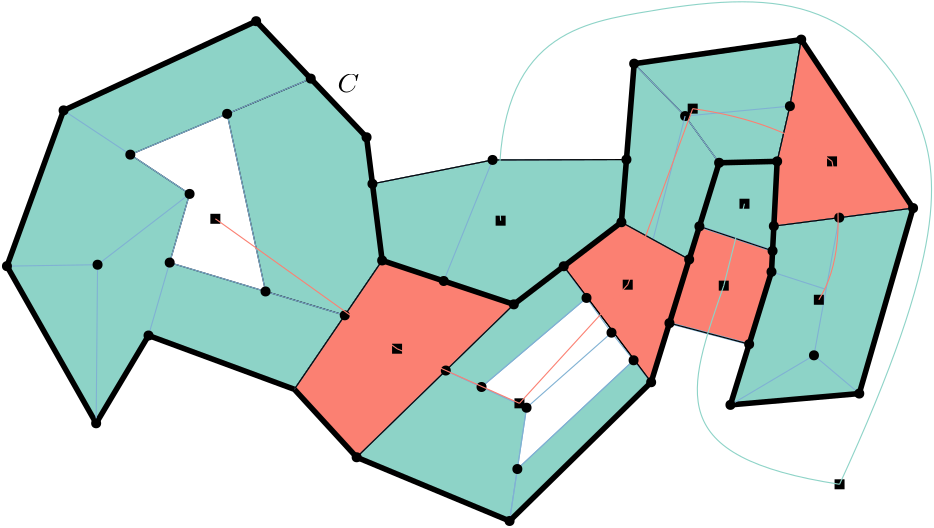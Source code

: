 <?xml version="1.0"?>
<!DOCTYPE ipe SYSTEM "ipe.dtd">
<ipe version="70206" creator="Ipe 7.2.7">
<info created="D:20180928141635" modified="D:20180928144244"/>
<preamble></preamble>
<ipestyle name="basic">
<symbol name="arrow/arc(spx)">
<path stroke="sym-stroke" fill="sym-stroke" pen="sym-pen">
0 0 m
-1 0.333 l
-1 -0.333 l
h
</path>
</symbol>
<symbol name="arrow/farc(spx)">
<path stroke="sym-stroke" fill="white" pen="sym-pen">
0 0 m
-1 0.333 l
-1 -0.333 l
h
</path>
</symbol>
<symbol name="arrow/ptarc(spx)">
<path stroke="sym-stroke" fill="sym-stroke" pen="sym-pen">
0 0 m
-1 0.333 l
-0.8 0 l
-1 -0.333 l
h
</path>
</symbol>
<symbol name="arrow/fptarc(spx)">
<path stroke="sym-stroke" fill="white" pen="sym-pen">
0 0 m
-1 0.333 l
-0.8 0 l
-1 -0.333 l
h
</path>
</symbol>
<symbol name="mark/circle(sx)" transformations="translations">
<path fill="sym-stroke">
0.6 0 0 0.6 0 0 e
0.4 0 0 0.4 0 0 e
</path>
</symbol>
<symbol name="mark/disk(sx)" transformations="translations">
<path fill="sym-stroke">
0.6 0 0 0.6 0 0 e
</path>
</symbol>
<symbol name="mark/fdisk(sfx)" transformations="translations">
<group>
<path fill="sym-fill">
0.5 0 0 0.5 0 0 e
</path>
<path fill="sym-stroke" fillrule="eofill">
0.6 0 0 0.6 0 0 e
0.4 0 0 0.4 0 0 e
</path>
</group>
</symbol>
<symbol name="mark/box(sx)" transformations="translations">
<path fill="sym-stroke" fillrule="eofill">
-0.6 -0.6 m
0.6 -0.6 l
0.6 0.6 l
-0.6 0.6 l
h
-0.4 -0.4 m
0.4 -0.4 l
0.4 0.4 l
-0.4 0.4 l
h
</path>
</symbol>
<symbol name="mark/square(sx)" transformations="translations">
<path fill="sym-stroke">
-0.6 -0.6 m
0.6 -0.6 l
0.6 0.6 l
-0.6 0.6 l
h
</path>
</symbol>
<symbol name="mark/fsquare(sfx)" transformations="translations">
<group>
<path fill="sym-fill">
-0.5 -0.5 m
0.5 -0.5 l
0.5 0.5 l
-0.5 0.5 l
h
</path>
<path fill="sym-stroke" fillrule="eofill">
-0.6 -0.6 m
0.6 -0.6 l
0.6 0.6 l
-0.6 0.6 l
h
-0.4 -0.4 m
0.4 -0.4 l
0.4 0.4 l
-0.4 0.4 l
h
</path>
</group>
</symbol>
<symbol name="mark/cross(sx)" transformations="translations">
<group>
<path fill="sym-stroke">
-0.43 -0.57 m
0.57 0.43 l
0.43 0.57 l
-0.57 -0.43 l
h
</path>
<path fill="sym-stroke">
-0.43 0.57 m
0.57 -0.43 l
0.43 -0.57 l
-0.57 0.43 l
h
</path>
</group>
</symbol>
<symbol name="arrow/fnormal(spx)">
<path stroke="sym-stroke" fill="white" pen="sym-pen">
0 0 m
-1 0.333 l
-1 -0.333 l
h
</path>
</symbol>
<symbol name="arrow/pointed(spx)">
<path stroke="sym-stroke" fill="sym-stroke" pen="sym-pen">
0 0 m
-1 0.333 l
-0.8 0 l
-1 -0.333 l
h
</path>
</symbol>
<symbol name="arrow/fpointed(spx)">
<path stroke="sym-stroke" fill="white" pen="sym-pen">
0 0 m
-1 0.333 l
-0.8 0 l
-1 -0.333 l
h
</path>
</symbol>
<symbol name="arrow/linear(spx)">
<path stroke="sym-stroke" pen="sym-pen">
-1 0.333 m
0 0 l
-1 -0.333 l
</path>
</symbol>
<symbol name="arrow/fdouble(spx)">
<path stroke="sym-stroke" fill="white" pen="sym-pen">
0 0 m
-1 0.333 l
-1 -0.333 l
h
-1 0 m
-2 0.333 l
-2 -0.333 l
h
</path>
</symbol>
<symbol name="arrow/double(spx)">
<path stroke="sym-stroke" fill="sym-stroke" pen="sym-pen">
0 0 m
-1 0.333 l
-1 -0.333 l
h
-1 0 m
-2 0.333 l
-2 -0.333 l
h
</path>
</symbol>
<pen name="heavier" value="0.8"/>
<pen name="fat" value="1.2"/>
<pen name="ultrafat" value="2"/>
<symbolsize name="large" value="5"/>
<symbolsize name="small" value="2"/>
<symbolsize name="tiny" value="1.1"/>
<arrowsize name="large" value="10"/>
<arrowsize name="small" value="5"/>
<arrowsize name="tiny" value="3"/>
<color name="red" value="1 0 0"/>
<color name="green" value="0 1 0"/>
<color name="blue" value="0 0 1"/>
<color name="yellow" value="1 1 0"/>
<color name="orange" value="1 0.647 0"/>
<color name="gold" value="1 0.843 0"/>
<color name="purple" value="0.627 0.125 0.941"/>
<color name="gray" value="0.745"/>
<color name="brown" value="0.647 0.165 0.165"/>
<color name="navy" value="0 0 0.502"/>
<color name="pink" value="1 0.753 0.796"/>
<color name="seagreen" value="0.18 0.545 0.341"/>
<color name="turquoise" value="0.251 0.878 0.816"/>
<color name="violet" value="0.933 0.51 0.933"/>
<color name="darkblue" value="0 0 0.545"/>
<color name="darkcyan" value="0 0.545 0.545"/>
<color name="darkgray" value="0.663"/>
<color name="darkgreen" value="0 0.392 0"/>
<color name="darkmagenta" value="0.545 0 0.545"/>
<color name="darkorange" value="1 0.549 0"/>
<color name="darkred" value="0.545 0 0"/>
<color name="lightblue" value="0.678 0.847 0.902"/>
<color name="lightcyan" value="0.878 1 1"/>
<color name="lightgray" value="0.827"/>
<color name="lightgreen" value="0.565 0.933 0.565"/>
<color name="lightyellow" value="1 1 0.878"/>
<dashstyle name="dashed" value="[4] 0"/>
<dashstyle name="dotted" value="[1 3] 0"/>
<dashstyle name="dash dotted" value="[4 2 1 2] 0"/>
<dashstyle name="dash dot dotted" value="[4 2 1 2 1 2] 0"/>
<textsize name="large" value="\large"/>
<textsize name="small" value="\small"/>
<textsize name="tiny" value="\tiny"/>
<textsize name="Large" value="\Large"/>
<textsize name="LARGE" value="\LARGE"/>
<textsize name="huge" value="\huge"/>
<textsize name="Huge" value="\Huge"/>
<textsize name="footnote" value="\footnotesize"/>
<textstyle name="center" begin="\begin{center}" end="\end{center}"/>
<textstyle name="itemize" begin="\begin{itemize}" end="\end{itemize}"/>
<textstyle name="item" begin="\begin{itemize}\item{}" end="\end{itemize}"/>
<gridsize name="4 pts" value="4"/>
<gridsize name="8 pts (~3 mm)" value="8"/>
<gridsize name="16 pts (~6 mm)" value="16"/>
<gridsize name="32 pts (~12 mm)" value="32"/>
<gridsize name="10 pts (~3.5 mm)" value="10"/>
<gridsize name="20 pts (~7 mm)" value="20"/>
<gridsize name="14 pts (~5 mm)" value="14"/>
<gridsize name="28 pts (~10 mm)" value="28"/>
<gridsize name="56 pts (~20 mm)" value="56"/>
<anglesize name="90 deg" value="90"/>
<anglesize name="60 deg" value="60"/>
<anglesize name="45 deg" value="45"/>
<anglesize name="30 deg" value="30"/>
<anglesize name="22.5 deg" value="22.5"/>
<opacity name="10%" value="0.1"/>
<opacity name="30%" value="0.3"/>
<opacity name="50%" value="0.5"/>
<opacity name="75%" value="0.75"/>
<tiling name="falling" angle="-60" step="4" width="1"/>
<tiling name="rising" angle="30" step="4" width="1"/>
</ipestyle>
<ipestyle name="brew">
<color name="brew1" value="0.941 0.973 1"/>
<color name="brew1" value="0.552 0.827 0.78"/>
<color name="brew2" value="1 1 0.701"/>
<color name="brew3" value="0.745 0.729 0.854"/>
<color name="brew4" value="0.984 0.501 0.447"/>
<color name="brew5" value="0.501 0.694 0.827"/>
<color name="brew6" value="0.992 0.705 0.384"/>
<color name="brew7" value="0.701 0.87 0.411"/>
<color name="brew8" value="0.988 0.803 0.898"/>
</ipestyle>
<page>
<layer name="alpha"/>
<layer name="C"/>
<view layers="alpha C" active="alpha"/>
<view layers="C" active="C"/>
<path layer="alpha" stroke="brew5" fill="brew1">
294.015 593.921 m
261.923 562.696 l
316.971 539.76 l
319.776 558.465 l
323.087 580.536 l
h
</path>
<path stroke="brew5" fill="brew1">
392.406 668.714 m
385.315 645.815 l
411.651 637 l
412.109 645.917 l
413.304 669.224 l
h
</path>
<path stroke="brew5" fill="brew1">
336.47 631.458 m
318.5 617.744 l
294.015 593.921 l
306.877 587.999 l
344.668 620.062 l
h
</path>
<path stroke="brew5" fill="brew1">
361.622 597.609 m
319.776 558.465 l
316.971 539.76 l
367.941 589.71 l
h
</path>
<path stroke="brew5" fill="brew1">
412.109 645.917 m
411.265 629.467 l
403.226 603.41 l
396.484 581.555 l
442.867 585.633 l
462.235 652.404 l
h
</path>
<path stroke="brew5" fill="brew1">
361.824 704.393 m
357.237 647.307 l
381.631 633.919 l
392.406 668.714 l
380.173 685.534 l
h
</path>
<path stroke="black" fill="brew1">
361.824 704.393 m
380.173 685.534 l
392.406 668.714 l
413.304 669.224 l
417.891 689.102 l
421.969 713.058 l
h
</path>
<path stroke="black" fill="brew1">
215.287 686.326 m
229.117 622.391 l
257.646 613.802 l
271.098 633.545 l
293.265 626.156 l
318.5 617.744 l
336.47 631.458 l
357.237 647.307 l
359.05 669.874 l
310.854 669.733 l
267.609 661.137 l
265.491 677.889 l
245.395 699.015 l
h
</path>
<path stroke="black" fill="brew1">
239.496 587.162 m
257.646 613.802 l
194.609 632.78 l
201.778 657.501 l
180.445 671.643 l
215.287 686.326 l
245.395 699.015 l
225.734 719.684 l
156.415 687.573 l
136.027 631.506 l
168.138 574.929 l
186.997 606.531 l
h
</path>
<path stroke="black" fill="brew4">
413.304 669.224 m
412.109 645.917 l
435.648 648.963 l
462.235 652.404 l
421.969 713.058 l
417.891 689.102 l
h
</path>
<path stroke="black" fill="brew4">
385.315 645.815 m
411.651 637 l
411.265 629.467 l
403.226 603.41 l
374.529 610.986 l
h
</path>
<path stroke="black" fill="brew4">
336.47 631.458 m
367.941 589.71 l
381.631 633.919 l
357.237 647.307 l
h
</path>
<path stroke="black" fill="brew4">
271.098 633.545 m
239.496 587.162 l
261.923 562.696 l
318.5 617.744 l
h
</path>
<path layer="C" stroke="black" pen="ultrafat" join="1">
168.138 574.929 m
136.027 631.506 l
156.415 687.573 l
225.734 719.684 l
265.491 677.889 l
271.098 633.545 l
318.5 617.744 l
357.237 647.307 l
361.824 704.393 l
421.969 713.058 l
462.235 652.404 l
442.867 585.633 l
396.484 581.555 l
411.265 629.467 l
413.304 669.224 l
392.406 668.714 l
367.941 589.71 l
316.971 539.76 l
261.923 562.696 l
239.496 587.162 l
186.997 606.531 l
168.138 574.929 l
</path>
<path layer="alpha" stroke="brew5">
156.415 687.573 m
201.778 657.501 l
</path>
<path stroke="brew5">
201.778 657.501 m
186.997 606.531 l
</path>
<path stroke="brew5">
201.778 657.501 m
168.648 632.016 l
136.027 631.506 l
</path>
<path stroke="brew5">
239.496 587.162 m
271.098 633.545 l
</path>
<path stroke="brew5">
261.923 562.696 m
318.5 617.744 l
</path>
<path stroke="brew5">
168.648 632.016 m
168.138 574.929 l
</path>
<path stroke="brew5">
180.445 671.643 m
245.395 699.015 l
</path>
<path stroke="brew5">
194.609 632.78 m
257.646 613.802 l
</path>
<path stroke="brew5">
215.287 686.326 m
229.117 622.391 l
</path>
<path stroke="brew5">
294.015 593.921 m
323.087 580.536 l
</path>
<path stroke="brew5">
323.087 580.536 m
353.669 607.55 l
</path>
<path stroke="brew5">
353.669 607.55 m
336.47 631.458 l
</path>
<path stroke="brew5">
323.087 580.536 m
316.971 539.76 l
</path>
<path stroke="brew5">
353.669 607.55 m
367.941 589.71 l
</path>
<path stroke="brew5">
267.609 661.137 m
310.854 669.733 l
</path>
<path stroke="brew5">
310.854 669.733 m
359.05 669.874 l
</path>
<path stroke="brew5">
357.237 647.307 m
381.631 633.919 l
</path>
<path stroke="brew5">
380.173 685.534 m
417.891 689.102 l
</path>
<path stroke="brew5">
417.891 689.102 m
421.969 713.058 l
</path>
<path stroke="brew5">
380.173 685.534 m
361.824 704.393 l
</path>
<path stroke="brew5">
380.173 685.534 m
392.406 668.714 l
</path>
<path stroke="brew5">
417.891 689.102 m
413.304 669.224 l
</path>
<path stroke="brew5">
462.235 652.404 m
412.109 645.917 l
</path>
<path stroke="brew5">
435.648 648.963 m
426.556 599.395 l
</path>
<path stroke="brew5">
411.265 629.467 m
430.908 623.122 l
</path>
<path stroke="brew5">
426.556 599.395 m
396.484 581.555 l
</path>
<path stroke="brew5">
426.556 599.395 m
442.867 585.633 l
</path>
<path stroke="brew5">
310.854 669.733 m
293.265 626.156 l
</path>
<path stroke="brew5" pen="heavier">
374.529 610.986 m
403.226 603.41 l
</path>
<path stroke="brew5" pen="heavier">
385.315 645.815 m
411.651 637 l
</path>
<use name="mark/disk(sx)" pos="136.027 631.506" size="normal" stroke="black"/>
<use name="mark/disk(sx)" pos="168.648 632.016" size="normal" stroke="black"/>
<use name="mark/disk(sx)" pos="168.138 574.929" size="normal" stroke="black"/>
<use name="mark/disk(sx)" pos="186.997 606.531" size="normal" stroke="black"/>
<use name="mark/disk(sx)" pos="194.609 632.78" size="normal" stroke="black"/>
<use name="mark/disk(sx)" pos="201.778 657.501" size="normal" stroke="black"/>
<use name="mark/disk(sx)" pos="180.445 671.643" size="normal" stroke="black"/>
<use name="mark/disk(sx)" pos="156.415 687.573" size="normal" stroke="black"/>
<use name="mark/disk(sx)" pos="225.734 719.684" size="normal" stroke="black"/>
<use name="mark/disk(sx)" pos="245.395 699.015" size="normal" stroke="black"/>
<use name="mark/disk(sx)" pos="215.287 686.326" size="normal" stroke="black"/>
<use name="mark/disk(sx)" pos="229.117 622.391" size="normal" stroke="black"/>
<use name="mark/disk(sx)" pos="257.646 613.802" size="normal" stroke="black"/>
<use name="mark/disk(sx)" pos="271.098 633.545" size="normal" stroke="black"/>
<use name="mark/disk(sx)" pos="261.923 562.696" size="normal" stroke="black"/>
<use name="mark/disk(sx)" pos="294.015 593.921" size="normal" stroke="black"/>
<use name="mark/disk(sx)" pos="323.087 580.536" size="normal" stroke="black"/>
<use name="mark/disk(sx)" pos="316.971 539.76" size="normal" stroke="black"/>
<use name="mark/disk(sx)" pos="353.669 607.55" size="normal" stroke="black"/>
<use name="mark/disk(sx)" pos="367.941 589.71" size="normal" stroke="black"/>
<use name="mark/disk(sx)" pos="336.47 631.458" size="normal" stroke="black"/>
<use name="mark/disk(sx)" pos="318.5 617.744" size="normal" stroke="black"/>
<use name="mark/disk(sx)" pos="293.265 626.156" size="normal" stroke="black"/>
<use name="mark/disk(sx)" pos="310.854 669.733" size="normal" stroke="black"/>
<use name="mark/disk(sx)" pos="267.609 661.137" size="normal" stroke="black"/>
<use name="mark/disk(sx)" pos="359.05 669.874" size="normal" stroke="black"/>
<use name="mark/disk(sx)" pos="380.173 685.534" size="normal" stroke="black"/>
<use name="mark/disk(sx)" pos="417.891 689.102" size="normal" stroke="black"/>
<use name="mark/disk(sx)" pos="413.304 669.224" size="normal" stroke="black"/>
<use name="mark/disk(sx)" pos="392.406 668.714" size="normal" stroke="black"/>
<use name="mark/disk(sx)" pos="412.109 645.917" size="normal" stroke="black"/>
<use name="mark/disk(sx)" pos="462.235 652.404" size="normal" stroke="black"/>
<use name="mark/disk(sx)" pos="435.648 648.963" size="normal" stroke="black"/>
<use name="mark/disk(sx)" pos="426.556 599.395" size="normal" stroke="black"/>
<use name="mark/disk(sx)" pos="442.867 585.633" size="normal" stroke="black"/>
<use name="mark/disk(sx)" pos="396.484 581.555" size="normal" stroke="black"/>
<use name="mark/disk(sx)" pos="411.265 629.467" size="normal" stroke="black"/>
<use name="mark/disk(sx)" pos="385.315 645.815" size="normal" stroke="black"/>
<use name="mark/disk(sx)" pos="411.651 637" size="normal" stroke="black"/>
<use name="mark/disk(sx)" pos="374.529 610.986" size="normal" stroke="black"/>
<use name="mark/disk(sx)" pos="403.226 603.41" size="normal" stroke="black"/>
<use name="mark/disk(sx)" pos="381.631 633.919" size="normal" stroke="black"/>
<use name="mark/disk(sx)" pos="357.237 647.307" size="normal" stroke="black"/>
<path stroke="brew5">
306.877 587.999 m
344.668 620.062 l
</path>
<path stroke="brew5">
319.776 558.465 m
361.622 597.609 l
</path>
<use name="mark/disk(sx)" pos="306.877 587.999" size="normal" stroke="black"/>
<use name="mark/disk(sx)" pos="344.668 620.062" size="normal" stroke="black"/>
<use name="mark/disk(sx)" pos="361.622 597.609" size="normal" stroke="black"/>
<use name="mark/disk(sx)" pos="319.776 558.465" size="normal" stroke="black"/>
<use name="mark/disk(sx)" pos="265.491 677.889" size="normal" stroke="black"/>
<use name="mark/disk(sx)" pos="361.824 704.393" size="normal" stroke="black"/>
<use name="mark/disk(sx)" pos="421.969 713.058" size="normal" stroke="black"/>
<path stroke="brew5" fill="brew1">
380.173 685.534 m
368.61 641.065 l
</path>
<text matrix="1 0 0 1 -1 -10" transformations="translations" pos="256 704" stroke="black" type="label" width="7.422" height="6.928" depth="0.15" valign="baseline" style="math">C</text>
<path layer="C" stroke="black">
271.098 633.545 m
239.496 587.162 l
239.496 587.162 l
</path>
<path stroke="black">
318.5 617.744 m
261.923 562.696 l
</path>
<path stroke="black">
336.47 631.458 m
367.941 589.71 l
</path>
<path stroke="black">
357.237 647.307 m
381.631 633.919 l
</path>
<path stroke="black">
421.969 713.058 m
417.891 689.102 l
413.304 669.224 l
</path>
<path stroke="black">
412.109 645.917 m
462.235 652.404 l
</path>
<path stroke="black">
385.315 645.815 m
411.651 637 l
</path>
<path stroke="black">
374.529 610.986 m
403.226 603.41 l
</path>
<path stroke="black">
267.609 661.137 m
310.854 669.733 l
359.05 669.874 l
</path>
<use name="mark/square(sx)" pos="211.056 648.549" size="normal" stroke="black"/>
<use name="mark/square(sx)" pos="276.47 601.776" size="normal" stroke="black"/>
<use name="mark/square(sx)" pos="320.532 582.117" size="normal" stroke="black"/>
<use name="mark/square(sx)" pos="359.51 624.823" size="normal" stroke="black"/>
<use name="mark/square(sx)" pos="382.897 688.205" size="normal" stroke="black"/>
<use name="mark/square(sx)" pos="433.059 669.224" size="normal" stroke="black"/>
<use name="mark/square(sx)" pos="428.314 619.4" size="normal" stroke="black"/>
<use name="mark/square(sx)" pos="394.082 624.484" size="normal" stroke="black"/>
<use name="mark/square(sx)" pos="401.538 653.972" size="normal" stroke="black"/>
<use name="mark/square(sx)" pos="313.754 647.871" size="normal" stroke="black"/>
<use name="mark/square(sx)" pos="435.771 552.969" size="normal" stroke="black"/>
<path stroke="brew4">
211.056 648.549 m
276.47 601.776 l
</path>
<path stroke="brew4">
276.47 601.776 m
320.532 582.117 l
</path>
<path stroke="brew4">
320.532 582.117 m
359.51 624.823 l
</path>
<path stroke="brew4">
359.51 624.823 m
382.897 688.205 l
</path>
<path stroke="brew4">
382.897 688.205 m
414.079 683.798
433.059 669.224 c
</path>
<path stroke="brew4">
433.059 669.224 m
439.16 636.686
428.314 619.4 c
</path>
<path stroke="brew1">
435.771 552.969 m
371.712 562.798
380.863 586.184
394.082 624.484 c
</path>
<path stroke="brew1">
394.082 624.484 m
401.538 653.972 l
</path>
<path stroke="brew1">
435.771 552.969 m
474.749 637.364
469.326 691.594
428.314 730.572
367.645 725.149
309.008 711.252
313.754 647.871 c
</path>
</page>
</ipe>
